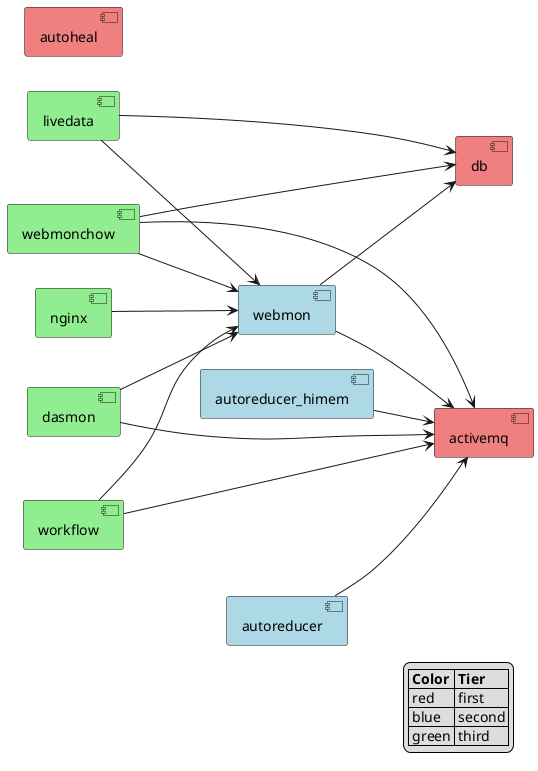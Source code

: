@startuml
'https://plantuml.com/component-diagram

left to right direction


legend right
|= Color |= Tier |
| red | first |
| blue | second |
| green | third |
endlegend

component db #lightcoral
component activemq #lightcoral
component autoheal #lightcoral

component webmon #lightblue
component autoreducer #lightblue
component autoreducer_himem #lightblue

component nginx #lightgreen
component dasmon #lightgreen
component workflow #lightgreen
component livedata #lightgreen
component webmonchow #lightgreen

nginx --> webmon
webmon --> db
webmon --> activemq
dasmon --> activemq
dasmon --> webmon
workflow --> activemq
workflow --> webmon
autoreducer --> activemq
autoreducer_himem --> activemq
webmonchow --> db
webmonchow --> activemq
webmonchow --> webmon
livedata --> db
livedata --> webmon

@enduml

